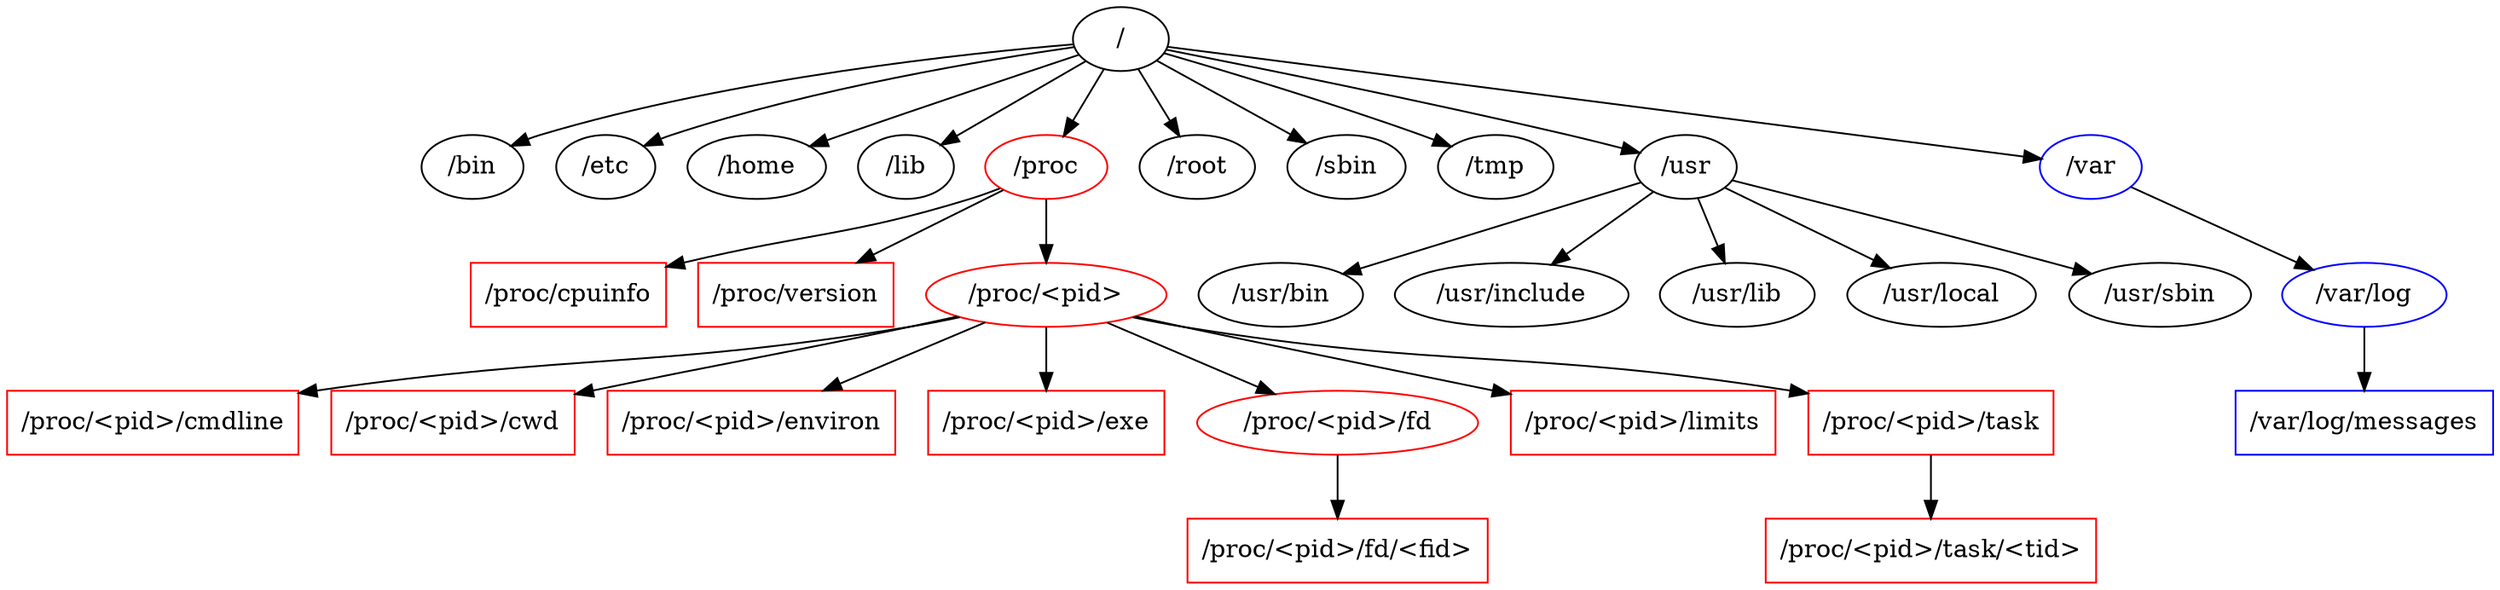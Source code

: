 digraph {
	"/"

	"/" -> "/bin"
	# "/" -> "/boot"
	# "/" -> "/dev"
	"/" -> "/etc"
	"/" -> "/home"
	"/" -> "/lib"
	# "/" -> "/lost+found"
	# "/" -> "/media"
	# "/" -> "/mnt"
	# "/" -> "/opt"
	"/" -> "/proc"
	"/" -> "/root"
	"/" -> "/sbin"
	"/" -> "/tmp"
	"/" -> "/usr"
	"/" -> "/var"

	subgraph proc {
		"/proc" [color = "red"]
		node [shape = "box", color = "red"]

		"/proc" -> "/proc/cpuinfo"
		# "/proc" -> "/proc/devices"
		# "/proc" -> "/proc/meminfo"
		# "/proc" -> "/proc/stat"
		# "/proc" -> "/proc/swaps"
		"/proc" -> "/proc/version"
		# "/proc" -> "/proc/bus"
		# "/proc" -> "/proc/net"

		"/proc" -> "/proc/<pid>"

		subgraph proc_pid {

			# "/proc/<pid>" -> "/proc/<pid>/cgroup"
			"/proc/<pid>" -> "/proc/<pid>/cmdline"
			"/proc/<pid>" -> "/proc/<pid>/cwd"
			"/proc/<pid>" -> "/proc/<pid>/environ"
			"/proc/<pid>" -> "/proc/<pid>/exe"
			"/proc/<pid>" -> "/proc/<pid>/fd" -> "/proc/<pid>/fd/<fid>"
			# "/proc/<pid>" -> "/proc/<pid>/io"
			"/proc/<pid>" -> "/proc/<pid>/limits"
			# "/proc/<pid>" -> "/proc/<pid>/maps"
			# "/proc/<pid>" -> "/proc/<pid>/status"
			"/proc/<pid>" -> "/proc/<pid>/task" -> "/proc/<pid>/task/<tid>"

			"/proc/<pid>/fd" [shape = "ellipse"]
		}

		"/proc/<pid>" [shape = "ellipse"]
	}
	
	subgraph usr {
		"/usr" -> "/usr/bin"
		# "/usr" -> "/usr/etc"
		"/usr" -> "/usr/include"
		"/usr" -> "/usr/lib"
		"/usr" -> "/usr/local"
		"/usr" -> "/usr/sbin"
		# "/usr" -> "/usr/share"
	}

	subgraph var {
		"/var" [color = "blue"]
		node [color = "blue"]

		"/var" -> "/var/log"

		"/var/log" -> "/var/log/messages"

		"/var/log/messages" [shape = "box"]
	}
}